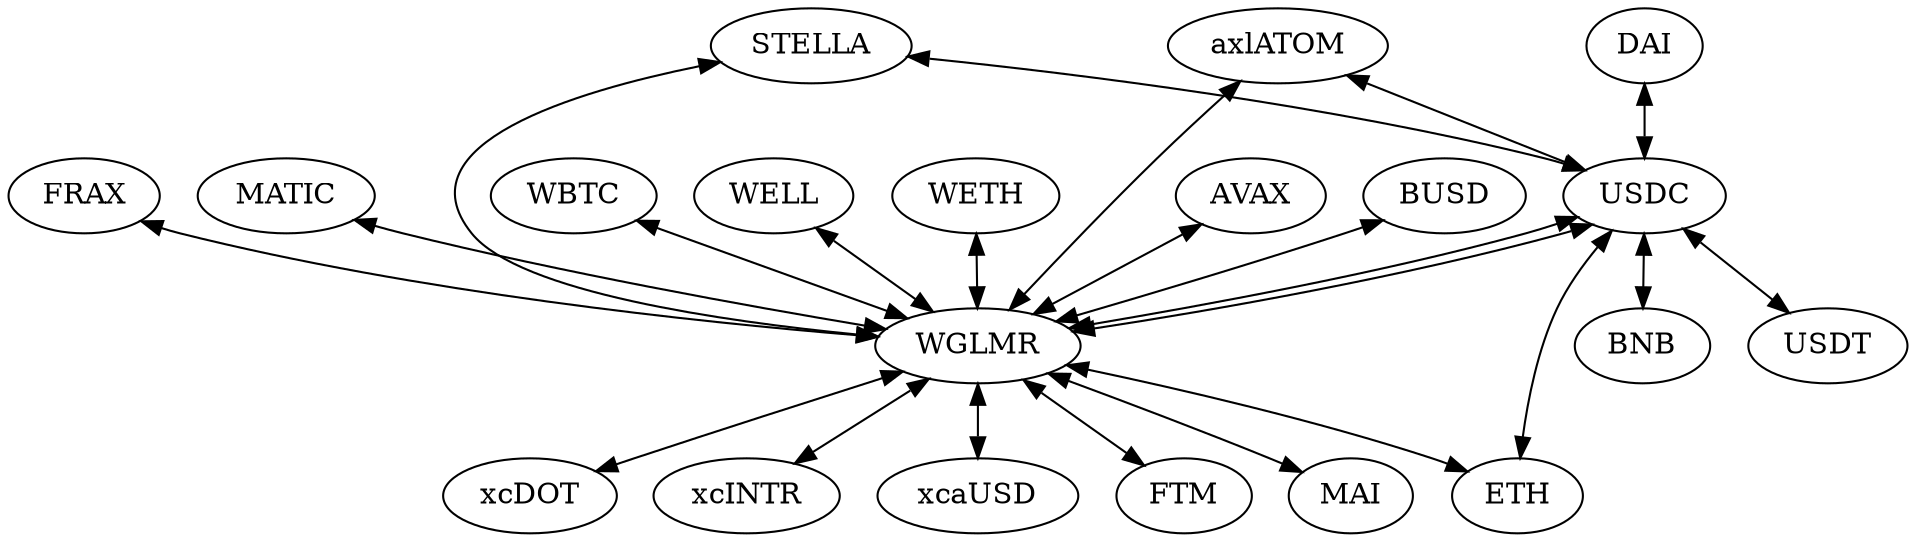digraph StellaSwapLiquidTokenPairs {

axlATOM -> USDC [dir=both]; // 0x27292cf0016E5dF1d8b37306B2A98588aCbD6fCA -> 0x818ec0A7Fe18Ff94269904fCED6AE3DaE6d6dC0b
axlATOM -> WGLMR [dir=both]; // 0x27292cf0016E5dF1d8b37306B2A98588aCbD6fCA -> 0xAcc15dC74880C9944775448304B263D191c6077F
AVAX -> WGLMR [dir=both]; // 0x4792C1EcB969B036eb51330c63bD27899A13D84e -> 0xAcc15dC74880C9944775448304B263D191c6077F
BUSD -> WGLMR [dir=both]; // 0xA649325Aa7C5093d12D6F98EB4378deAe68CE23F -> 0xAcc15dC74880C9944775448304B263D191c6077F
DAI -> USDC [dir=both]; // 0x765277EebeCA2e31912C9946eAe1021199B39C61 -> 0x818ec0A7Fe18Ff94269904fCED6AE3DaE6d6dC0b
FRAX -> WGLMR [dir=both]; // 0x322E86852e492a7Ee17f28a78c663da38FB33bfb -> 0xAcc15dC74880C9944775448304B263D191c6077F
MATIC -> WGLMR [dir=both]; // 0x3405A1bd46B85c5C029483FbECf2F3E611026e45 -> 0xAcc15dC74880C9944775448304B263D191c6077F
STELLA -> USDC [dir=both]; // 0x0E358838ce72d5e61E0018a2ffaC4bEC5F4c88d2 -> 0x818ec0A7Fe18Ff94269904fCED6AE3DaE6d6dC0b
STELLA -> WGLMR [dir=both]; // 0x0E358838ce72d5e61E0018a2ffaC4bEC5F4c88d2 -> 0xAcc15dC74880C9944775448304B263D191c6077F
USDC -> BNB [dir=both]; // 0x818ec0A7Fe18Ff94269904fCED6AE3DaE6d6dC0b -> 0xc9BAA8cfdDe8E328787E29b4B078abf2DaDc2055
USDC -> ETH [dir=both]; // 0x818ec0A7Fe18Ff94269904fCED6AE3DaE6d6dC0b -> 0xfA9343C3897324496A05fC75abeD6bAC29f8A40f
USDC -> USDT [dir=both]; // 0x818ec0A7Fe18Ff94269904fCED6AE3DaE6d6dC0b -> 0xeFAeeE334F0Fd1712f9a8cc375f427D9Cdd40d73
USDC -> WGLMR [dir=both]; // 0x818ec0A7Fe18Ff94269904fCED6AE3DaE6d6dC0b -> 0xAcc15dC74880C9944775448304B263D191c6077F
USDC -> WGLMR [dir=both]; // 0x8f552a71EFE5eeFc207Bf75485b356A0b3f01eC9 -> 0xAcc15dC74880C9944775448304B263D191c6077F
WBTC -> WGLMR [dir=both]; // 0x1DC78Acda13a8BC4408B207c9E48CDBc096D95e0 -> 0xAcc15dC74880C9944775448304B263D191c6077F
WELL -> WGLMR [dir=both]; // 0x511aB53F793683763E5a8829738301368a2411E3 -> 0xAcc15dC74880C9944775448304B263D191c6077F
WETH -> WGLMR [dir=both]; // 0x30D2a9F5FDf90ACe8c17952cbb4eE48a55D916A7 -> 0xAcc15dC74880C9944775448304B263D191c6077F
WGLMR -> ETH [dir=both]; // 0xAcc15dC74880C9944775448304B263D191c6077F -> 0xfA9343C3897324496A05fC75abeD6bAC29f8A40f
WGLMR -> FTM [dir=both]; // 0xAcc15dC74880C9944775448304B263D191c6077F -> 0xC19281F22A075E0F10351cd5D6Ea9f0AC63d4327
WGLMR -> MAI [dir=both]; // 0xAcc15dC74880C9944775448304B263D191c6077F -> 0xdFA46478F9e5EA86d57387849598dbFB2e964b02
WGLMR -> xcDOT [dir=both]; // 0xAcc15dC74880C9944775448304B263D191c6077F -> 0xFfFFfFff1FcaCBd218EDc0EbA20Fc2308C778080
WGLMR -> xcINTR [dir=both]; // 0xAcc15dC74880C9944775448304B263D191c6077F -> 0xFffFFFFF4C1cbCd97597339702436d4F18a375Ab
WGLMR -> xcaUSD [dir=both]; // 0xAcc15dC74880C9944775448304B263D191c6077F -> 0xfFfFFFFF52C56A9257bB97f4B2b6F7B2D624ecda

}
